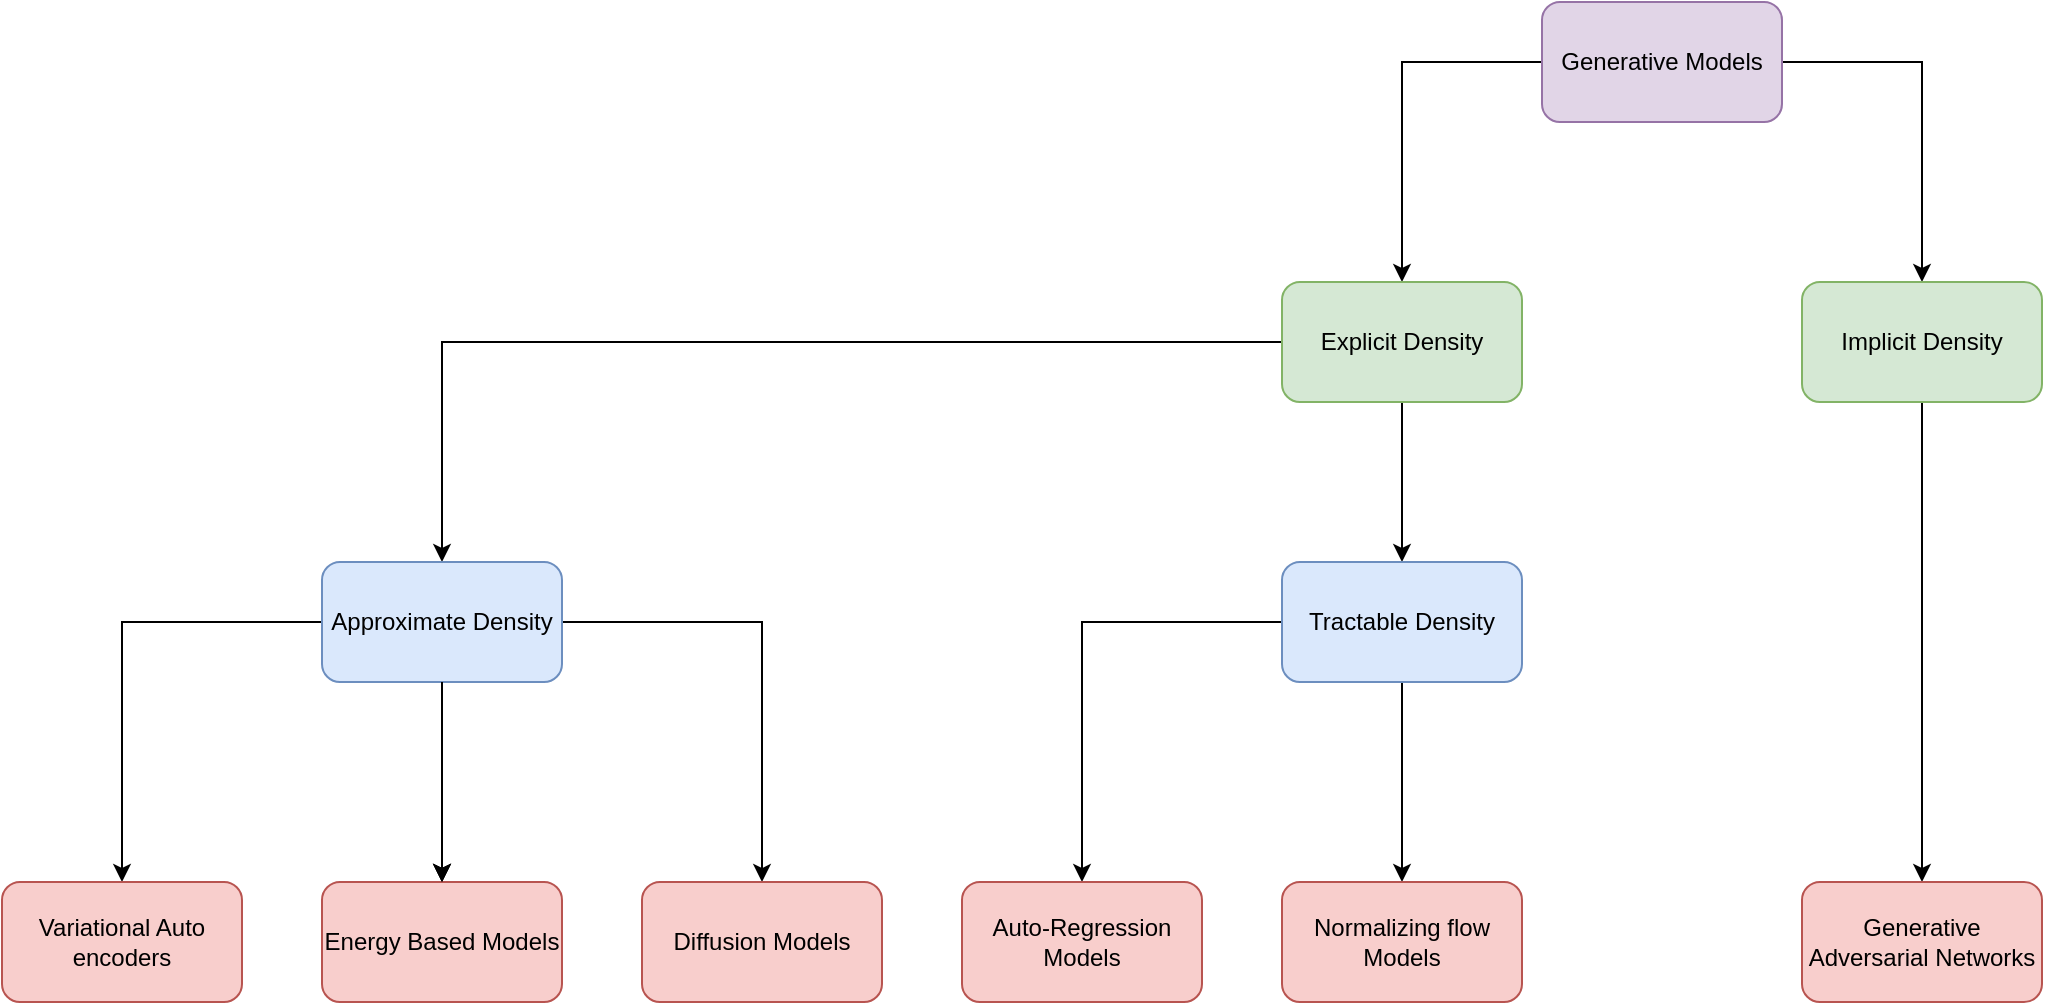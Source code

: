 <mxfile version="24.6.4" type="github" pages="3">
  <diagram name="Generative Modeling" id="2twwRFYKnPh-EqDGWzVh">
    <mxGraphModel dx="2035" dy="650" grid="0" gridSize="10" guides="1" tooltips="1" connect="1" arrows="1" fold="1" page="1" pageScale="1" pageWidth="850" pageHeight="1100" math="0" shadow="0">
      <root>
        <mxCell id="0" />
        <mxCell id="1" parent="0" />
        <mxCell id="_x90Vs7hyReQ9LNUQ3zL-3" value="" style="edgeStyle=orthogonalEdgeStyle;rounded=0;orthogonalLoop=1;jettySize=auto;html=1;" edge="1" parent="1" source="_x90Vs7hyReQ9LNUQ3zL-1" target="_x90Vs7hyReQ9LNUQ3zL-2">
          <mxGeometry relative="1" as="geometry" />
        </mxCell>
        <mxCell id="_x90Vs7hyReQ9LNUQ3zL-5" value="" style="edgeStyle=orthogonalEdgeStyle;rounded=0;orthogonalLoop=1;jettySize=auto;html=1;" edge="1" parent="1" source="_x90Vs7hyReQ9LNUQ3zL-1" target="_x90Vs7hyReQ9LNUQ3zL-4">
          <mxGeometry relative="1" as="geometry" />
        </mxCell>
        <mxCell id="_x90Vs7hyReQ9LNUQ3zL-1" value="Generative Models" style="rounded=1;whiteSpace=wrap;html=1;fillColor=#e1d5e7;strokeColor=#9673a6;" vertex="1" parent="1">
          <mxGeometry x="360" y="450" width="120" height="60" as="geometry" />
        </mxCell>
        <mxCell id="_x90Vs7hyReQ9LNUQ3zL-7" value="" style="edgeStyle=orthogonalEdgeStyle;rounded=0;orthogonalLoop=1;jettySize=auto;html=1;" edge="1" parent="1" source="_x90Vs7hyReQ9LNUQ3zL-2" target="_x90Vs7hyReQ9LNUQ3zL-6">
          <mxGeometry relative="1" as="geometry" />
        </mxCell>
        <mxCell id="_x90Vs7hyReQ9LNUQ3zL-9" value="" style="edgeStyle=orthogonalEdgeStyle;rounded=0;orthogonalLoop=1;jettySize=auto;html=1;" edge="1" parent="1" source="_x90Vs7hyReQ9LNUQ3zL-2" target="_x90Vs7hyReQ9LNUQ3zL-8">
          <mxGeometry relative="1" as="geometry" />
        </mxCell>
        <mxCell id="_x90Vs7hyReQ9LNUQ3zL-2" value="&lt;div&gt;Explicit Density&lt;/div&gt;" style="whiteSpace=wrap;html=1;rounded=1;fillColor=#d5e8d4;strokeColor=#82b366;" vertex="1" parent="1">
          <mxGeometry x="230" y="590" width="120" height="60" as="geometry" />
        </mxCell>
        <mxCell id="_x90Vs7hyReQ9LNUQ3zL-24" value="" style="edgeStyle=orthogonalEdgeStyle;rounded=0;orthogonalLoop=1;jettySize=auto;html=1;" edge="1" parent="1" source="_x90Vs7hyReQ9LNUQ3zL-4" target="_x90Vs7hyReQ9LNUQ3zL-23">
          <mxGeometry relative="1" as="geometry" />
        </mxCell>
        <mxCell id="_x90Vs7hyReQ9LNUQ3zL-4" value="&lt;div&gt;Implicit Density&lt;/div&gt;" style="whiteSpace=wrap;html=1;rounded=1;fillColor=#d5e8d4;strokeColor=#82b366;" vertex="1" parent="1">
          <mxGeometry x="490" y="590" width="120" height="60" as="geometry" />
        </mxCell>
        <mxCell id="_x90Vs7hyReQ9LNUQ3zL-20" value="" style="edgeStyle=orthogonalEdgeStyle;rounded=0;orthogonalLoop=1;jettySize=auto;html=1;" edge="1" parent="1" source="_x90Vs7hyReQ9LNUQ3zL-8" target="_x90Vs7hyReQ9LNUQ3zL-19">
          <mxGeometry relative="1" as="geometry" />
        </mxCell>
        <mxCell id="_x90Vs7hyReQ9LNUQ3zL-22" value="" style="edgeStyle=orthogonalEdgeStyle;rounded=0;orthogonalLoop=1;jettySize=auto;html=1;" edge="1" parent="1" source="_x90Vs7hyReQ9LNUQ3zL-8" target="_x90Vs7hyReQ9LNUQ3zL-21">
          <mxGeometry relative="1" as="geometry" />
        </mxCell>
        <mxCell id="_x90Vs7hyReQ9LNUQ3zL-8" value="Tractable Density" style="whiteSpace=wrap;html=1;rounded=1;fillColor=#dae8fc;strokeColor=#6c8ebf;" vertex="1" parent="1">
          <mxGeometry x="230" y="730" width="120" height="60" as="geometry" />
        </mxCell>
        <mxCell id="_x90Vs7hyReQ9LNUQ3zL-18" value="" style="group" vertex="1" connectable="0" parent="1">
          <mxGeometry x="-410" y="730" width="440" height="220" as="geometry" />
        </mxCell>
        <mxCell id="_x90Vs7hyReQ9LNUQ3zL-11" value="" style="edgeStyle=orthogonalEdgeStyle;rounded=0;orthogonalLoop=1;jettySize=auto;html=1;" edge="1" parent="_x90Vs7hyReQ9LNUQ3zL-18" source="_x90Vs7hyReQ9LNUQ3zL-6" target="_x90Vs7hyReQ9LNUQ3zL-10">
          <mxGeometry relative="1" as="geometry" />
        </mxCell>
        <mxCell id="_x90Vs7hyReQ9LNUQ3zL-15" value="" style="edgeStyle=orthogonalEdgeStyle;rounded=0;orthogonalLoop=1;jettySize=auto;html=1;" edge="1" parent="_x90Vs7hyReQ9LNUQ3zL-18" source="_x90Vs7hyReQ9LNUQ3zL-6" target="_x90Vs7hyReQ9LNUQ3zL-12">
          <mxGeometry relative="1" as="geometry" />
        </mxCell>
        <mxCell id="_x90Vs7hyReQ9LNUQ3zL-17" value="" style="edgeStyle=orthogonalEdgeStyle;rounded=0;orthogonalLoop=1;jettySize=auto;html=1;" edge="1" parent="_x90Vs7hyReQ9LNUQ3zL-18" source="_x90Vs7hyReQ9LNUQ3zL-6" target="_x90Vs7hyReQ9LNUQ3zL-16">
          <mxGeometry relative="1" as="geometry" />
        </mxCell>
        <mxCell id="_x90Vs7hyReQ9LNUQ3zL-6" value="Approximate Density" style="whiteSpace=wrap;html=1;rounded=1;container=1;fillColor=#dae8fc;strokeColor=#6c8ebf;" vertex="1" parent="_x90Vs7hyReQ9LNUQ3zL-18">
          <mxGeometry x="160" width="120" height="60" as="geometry" />
        </mxCell>
        <mxCell id="_x90Vs7hyReQ9LNUQ3zL-10" value="Variational Auto encoders" style="whiteSpace=wrap;html=1;rounded=1;fillColor=#f8cecc;strokeColor=#b85450;" vertex="1" parent="_x90Vs7hyReQ9LNUQ3zL-18">
          <mxGeometry y="160" width="120" height="60" as="geometry" />
        </mxCell>
        <mxCell id="_x90Vs7hyReQ9LNUQ3zL-12" value="Energy Based Models" style="whiteSpace=wrap;html=1;rounded=1;fillColor=#f8cecc;strokeColor=#b85450;" vertex="1" parent="_x90Vs7hyReQ9LNUQ3zL-18">
          <mxGeometry x="160" y="160" width="120" height="60" as="geometry" />
        </mxCell>
        <mxCell id="_x90Vs7hyReQ9LNUQ3zL-16" value="Diffusion Models" style="whiteSpace=wrap;html=1;rounded=1;fillColor=#f8cecc;strokeColor=#b85450;" vertex="1" parent="_x90Vs7hyReQ9LNUQ3zL-18">
          <mxGeometry x="320" y="160" width="120" height="60" as="geometry" />
        </mxCell>
        <mxCell id="_x90Vs7hyReQ9LNUQ3zL-13" value="" style="edgeStyle=orthogonalEdgeStyle;rounded=0;orthogonalLoop=1;jettySize=auto;html=1;" edge="1" parent="_x90Vs7hyReQ9LNUQ3zL-18" source="_x90Vs7hyReQ9LNUQ3zL-6" target="_x90Vs7hyReQ9LNUQ3zL-12">
          <mxGeometry relative="1" as="geometry" />
        </mxCell>
        <mxCell id="_x90Vs7hyReQ9LNUQ3zL-14" value="" style="edgeStyle=orthogonalEdgeStyle;rounded=0;orthogonalLoop=1;jettySize=auto;html=1;" edge="1" parent="_x90Vs7hyReQ9LNUQ3zL-18" source="_x90Vs7hyReQ9LNUQ3zL-6" target="_x90Vs7hyReQ9LNUQ3zL-12">
          <mxGeometry relative="1" as="geometry" />
        </mxCell>
        <mxCell id="_x90Vs7hyReQ9LNUQ3zL-19" value="Auto-Regression Models" style="whiteSpace=wrap;html=1;rounded=1;fillColor=#f8cecc;strokeColor=#b85450;" vertex="1" parent="1">
          <mxGeometry x="70" y="890" width="120" height="60" as="geometry" />
        </mxCell>
        <mxCell id="_x90Vs7hyReQ9LNUQ3zL-21" value="Normalizing flow Models" style="whiteSpace=wrap;html=1;rounded=1;fillColor=#f8cecc;strokeColor=#b85450;" vertex="1" parent="1">
          <mxGeometry x="230" y="890" width="120" height="60" as="geometry" />
        </mxCell>
        <mxCell id="_x90Vs7hyReQ9LNUQ3zL-23" value="Generative Adversarial Networks" style="whiteSpace=wrap;html=1;rounded=1;fillColor=#f8cecc;strokeColor=#b85450;" vertex="1" parent="1">
          <mxGeometry x="490" y="890" width="120" height="60" as="geometry" />
        </mxCell>
      </root>
    </mxGraphModel>
  </diagram>
  <diagram id="U_z89uWIbdy9F-BOnnWu" name="Introduction to Gen Models">
    <mxGraphModel grid="0" page="1" gridSize="10" guides="1" tooltips="1" connect="1" arrows="1" fold="1" pageScale="1" pageWidth="850" pageHeight="1100" math="0" shadow="0">
      <root>
        <mxCell id="0" />
        <mxCell id="1" parent="0" />
        <mxCell id="V_1LdJSa5a2FXDRnTQCA-1" value="&lt;div align=&quot;center&quot;&gt;&lt;blockquote&gt;&lt;font face=&quot;Times New Roman&quot;&gt;&lt;br&gt;&lt;/font&gt;&lt;p&gt;&lt;font face=&quot;ssa3SeXLzV_pogOGW6h4&quot;&gt;Generative modeling is a branch of machine learning that involves &lt;br&gt;training a model to produce new data that is similar to a given dataset.&lt;/font&gt;&lt;/p&gt;&lt;/blockquote&gt;&lt;/div&gt;" style="text;html=1;align=center;verticalAlign=middle;resizable=0;points=[];autosize=1;strokeColor=none;fillColor=none;" vertex="1" parent="1">
          <mxGeometry x="9" y="6" width="501" height="97" as="geometry" />
        </mxCell>
        <mxCell id="V_1LdJSa5a2FXDRnTQCA-9" value="" style="edgeStyle=orthogonalEdgeStyle;rounded=0;orthogonalLoop=1;jettySize=auto;html=1;" edge="1" parent="1" source="V_1LdJSa5a2FXDRnTQCA-5" target="V_1LdJSa5a2FXDRnTQCA-8">
          <mxGeometry relative="1" as="geometry" />
        </mxCell>
        <mxCell id="V_1LdJSa5a2FXDRnTQCA-10" value="&lt;div&gt;Training&lt;/div&gt;" style="edgeLabel;html=1;align=center;verticalAlign=middle;resizable=0;points=[];" vertex="1" connectable="0" parent="V_1LdJSa5a2FXDRnTQCA-9">
          <mxGeometry x="-0.098" y="-2" relative="1" as="geometry">
            <mxPoint as="offset" />
          </mxGeometry>
        </mxCell>
        <mxCell id="V_1LdJSa5a2FXDRnTQCA-5" value="Training Data" style="shape=document;whiteSpace=wrap;html=1;boundedLbl=1;dashed=0;flipH=1;fillColor=#ffe6cc;strokeColor=#d79b00;" vertex="1" parent="1">
          <mxGeometry x="86" y="238" width="100" height="70" as="geometry" />
        </mxCell>
        <mxCell id="V_1LdJSa5a2FXDRnTQCA-7" style="edgeStyle=orthogonalEdgeStyle;rounded=0;orthogonalLoop=1;jettySize=auto;html=1;entryX=1;entryY=0.75;entryDx=0;entryDy=0;" edge="1" parent="1" source="V_1LdJSa5a2FXDRnTQCA-6" target="V_1LdJSa5a2FXDRnTQCA-5">
          <mxGeometry relative="1" as="geometry" />
        </mxCell>
        <mxCell id="V_1LdJSa5a2FXDRnTQCA-6" value="An Observation" style="text;html=1;align=center;verticalAlign=middle;resizable=0;points=[];autosize=1;strokeColor=none;fillColor=none;" vertex="1" parent="1">
          <mxGeometry x="157" y="357" width="101" height="26" as="geometry" />
        </mxCell>
        <mxCell id="V_1LdJSa5a2FXDRnTQCA-12" value="" style="edgeStyle=orthogonalEdgeStyle;rounded=0;orthogonalLoop=1;jettySize=auto;html=1;" edge="1" parent="1" source="V_1LdJSa5a2FXDRnTQCA-8" target="V_1LdJSa5a2FXDRnTQCA-11">
          <mxGeometry relative="1" as="geometry" />
        </mxCell>
        <mxCell id="V_1LdJSa5a2FXDRnTQCA-13" value="Sampling" style="edgeLabel;html=1;align=center;verticalAlign=middle;resizable=0;points=[];" vertex="1" connectable="0" parent="V_1LdJSa5a2FXDRnTQCA-12">
          <mxGeometry x="-0.226" y="-2" relative="1" as="geometry">
            <mxPoint x="11" y="-2" as="offset" />
          </mxGeometry>
        </mxCell>
        <mxCell id="V_1LdJSa5a2FXDRnTQCA-8" value="Generative Model" style="rounded=1;whiteSpace=wrap;html=1;dashed=0;fillColor=#e1d5e7;strokeColor=#9673a6;" vertex="1" parent="1">
          <mxGeometry x="307" y="243" width="120" height="60" as="geometry" />
        </mxCell>
        <mxCell id="V_1LdJSa5a2FXDRnTQCA-11" value="Generated Samples" style="shape=document;whiteSpace=wrap;html=1;boundedLbl=1;fillColor=#d5e8d4;strokeColor=#82b366;rounded=1;dashed=0;" vertex="1" parent="1">
          <mxGeometry x="630" y="233" width="120" height="80" as="geometry" />
        </mxCell>
        <mxCell id="V_1LdJSa5a2FXDRnTQCA-16" style="edgeStyle=orthogonalEdgeStyle;rounded=0;orthogonalLoop=1;jettySize=auto;html=1;entryX=0;entryY=0.5;entryDx=0;entryDy=0;" edge="1" parent="1" source="V_1LdJSa5a2FXDRnTQCA-15" target="V_1LdJSa5a2FXDRnTQCA-11">
          <mxGeometry relative="1" as="geometry">
            <mxPoint x="506" y="273" as="targetPoint" />
          </mxGeometry>
        </mxCell>
        <mxCell id="V_1LdJSa5a2FXDRnTQCA-15" value="Random noise" style="shape=manualInput;whiteSpace=wrap;html=1;" vertex="1" parent="1">
          <mxGeometry x="457" y="343" width="80" height="80" as="geometry" />
        </mxCell>
        <mxCell id="V_1LdJSa5a2FXDRnTQCA-17" value="&lt;div align=&quot;left&quot;&gt;&lt;ul&gt;&lt;li&gt;&lt;font face=&quot;Times New Roman&quot;&gt;An observation is a single data point in the training data&lt;/font&gt;&lt;/li&gt;&lt;li&gt;&lt;font face=&quot;Times New Roman&quot;&gt;Each observation contains features&lt;/font&gt;&lt;/li&gt;&lt;li&gt;&lt;font face=&quot;Times New Roman&quot;&gt;Pictures have pixels, texts can be group of words.&lt;/font&gt;&lt;/li&gt;&lt;/ul&gt;&lt;/div&gt;" style="text;html=1;align=left;verticalAlign=middle;resizable=0;points=[];autosize=1;strokeColor=none;fillColor=none;" vertex="1" parent="1">
          <mxGeometry x="18" y="369" width="379" height="85" as="geometry" />
        </mxCell>
        <mxCell id="V_1LdJSa5a2FXDRnTQCA-18" value="&lt;div&gt;&lt;font face=&quot;Times New Roman&quot;&gt;A Generative model must be Probabilistic than deterministic.&amp;nbsp;&lt;/font&gt;&lt;/div&gt;&lt;div&gt;&lt;font face=&quot;Times New Roman&quot;&gt;Meaning, we want a different output every time. &lt;/font&gt;&lt;/div&gt;" style="text;html=1;align=center;verticalAlign=middle;resizable=0;points=[];autosize=1;strokeColor=none;fillColor=none;" vertex="1" parent="1">
          <mxGeometry x="410" y="93" width="370" height="45" as="geometry" />
        </mxCell>
        <mxCell id="V_1LdJSa5a2FXDRnTQCA-19" value="&lt;div&gt;&lt;font face=&quot;Times New Roman&quot;&gt;The goal is to build a model that mimics an unknown probabilistic distribution&lt;/font&gt;&lt;/div&gt;&lt;div&gt;&lt;font face=&quot;Times New Roman&quot;&gt;as closely as possible and then sample distinct observations from the output&lt;/font&gt;&lt;/div&gt;" style="text;html=1;align=center;verticalAlign=middle;resizable=0;points=[];autosize=1;strokeColor=none;fillColor=none;" vertex="1" parent="1">
          <mxGeometry x="219" y="476" width="468" height="45" as="geometry" />
        </mxCell>
        <UserObject label="&lt;font face=&quot;Times New Roman&quot;&gt;In order to understand what Gen Models do, we need to understand its counterpart, the discriminative model&lt;/font&gt;" link="data:page/id,B2MJmdyROVD5cbEraPJT" id="5_PVhEBwd4kYhgC_LVfL-1">
          <mxCell style="text;html=1;align=center;verticalAlign=middle;resizable=0;points=[];autosize=1;strokeColor=none;fillColor=none;" vertex="1" parent="1">
            <mxGeometry x="104" y="549" width="643" height="28" as="geometry" />
          </mxCell>
        </UserObject>
      </root>
    </mxGraphModel>
  </diagram>
  <diagram id="B2MJmdyROVD5cbEraPJT" name="Discriminative Modeling">
    <mxGraphModel grid="0" page="1" gridSize="10" guides="1" tooltips="1" connect="1" arrows="1" fold="1" pageScale="1" pageWidth="850" pageHeight="1100" math="0" shadow="0">
      <root>
        <mxCell id="0" />
        <mxCell id="1" parent="0" />
        <mxCell id="9oaUT98gLW-_9wO18Rvq-1" value="" style="edgeStyle=orthogonalEdgeStyle;rounded=0;orthogonalLoop=1;jettySize=auto;html=1;" edge="1" parent="1" source="9oaUT98gLW-_9wO18Rvq-3" target="9oaUT98gLW-_9wO18Rvq-6">
          <mxGeometry relative="1" as="geometry" />
        </mxCell>
        <mxCell id="9oaUT98gLW-_9wO18Rvq-2" value="&lt;div&gt;Training&lt;/div&gt;" style="edgeLabel;html=1;align=center;verticalAlign=middle;resizable=0;points=[];" vertex="1" connectable="0" parent="9oaUT98gLW-_9wO18Rvq-1">
          <mxGeometry x="-0.098" y="-2" relative="1" as="geometry">
            <mxPoint as="offset" />
          </mxGeometry>
        </mxCell>
        <mxCell id="9oaUT98gLW-_9wO18Rvq-3" value="Training Data" style="shape=document;whiteSpace=wrap;html=1;boundedLbl=1;dashed=0;flipH=1;fillColor=#ffe6cc;strokeColor=#d79b00;" vertex="1" parent="1">
          <mxGeometry x="86" y="238" width="100" height="70" as="geometry" />
        </mxCell>
        <mxCell id="9oaUT98gLW-_9wO18Rvq-4" value="" style="edgeStyle=orthogonalEdgeStyle;rounded=0;orthogonalLoop=1;jettySize=auto;html=1;" edge="1" parent="1" source="9oaUT98gLW-_9wO18Rvq-6" target="9oaUT98gLW-_9wO18Rvq-7">
          <mxGeometry relative="1" as="geometry" />
        </mxCell>
        <mxCell id="9oaUT98gLW-_9wO18Rvq-5" value="Prediction" style="edgeLabel;html=1;align=center;verticalAlign=middle;resizable=0;points=[];" vertex="1" connectable="0" parent="9oaUT98gLW-_9wO18Rvq-4">
          <mxGeometry x="-0.226" y="-2" relative="1" as="geometry">
            <mxPoint x="11" y="-2" as="offset" />
          </mxGeometry>
        </mxCell>
        <mxCell id="9oaUT98gLW-_9wO18Rvq-6" value="Discriminative Model" style="rounded=1;whiteSpace=wrap;html=1;dashed=0;fillColor=#e1d5e7;strokeColor=#9673a6;" vertex="1" parent="1">
          <mxGeometry x="307" y="243" width="120" height="60" as="geometry" />
        </mxCell>
        <mxCell id="9oaUT98gLW-_9wO18Rvq-7" value="Generated Samples" style="shape=document;whiteSpace=wrap;html=1;boundedLbl=1;fillColor=#d5e8d4;strokeColor=#82b366;rounded=1;dashed=0;" vertex="1" parent="1">
          <mxGeometry x="630" y="233" width="120" height="80" as="geometry" />
        </mxCell>
        <mxCell id="5-7qdLWdwSFdwPSt_3sr-3" style="edgeStyle=orthogonalEdgeStyle;rounded=0;orthogonalLoop=1;jettySize=auto;html=1;" edge="1" parent="1" source="5-7qdLWdwSFdwPSt_3sr-1" target="9oaUT98gLW-_9wO18Rvq-3">
          <mxGeometry relative="1" as="geometry" />
        </mxCell>
        <mxCell id="5-7qdLWdwSFdwPSt_3sr-1" value="Label" style="text;html=1;align=center;verticalAlign=middle;resizable=0;points=[];autosize=1;strokeColor=none;fillColor=none;" vertex="1" parent="1">
          <mxGeometry x="45" y="398" width="47" height="26" as="geometry" />
        </mxCell>
        <mxCell id="5-7qdLWdwSFdwPSt_3sr-4" style="edgeStyle=orthogonalEdgeStyle;rounded=0;orthogonalLoop=1;jettySize=auto;html=1;" edge="1" parent="1" source="5-7qdLWdwSFdwPSt_3sr-2" target="9oaUT98gLW-_9wO18Rvq-3">
          <mxGeometry relative="1" as="geometry" />
        </mxCell>
        <mxCell id="5-7qdLWdwSFdwPSt_3sr-2" value="Observation" style="text;html=1;align=center;verticalAlign=middle;resizable=0;points=[];autosize=1;strokeColor=none;fillColor=none;" vertex="1" parent="1">
          <mxGeometry x="126" y="398" width="83" height="26" as="geometry" />
        </mxCell>
        <mxCell id="5-7qdLWdwSFdwPSt_3sr-5" value="&lt;font face=&quot;Times New Roman&quot;&gt;Discriminative modeling aims to model the probability of a label y given some observation X.&lt;svg aria-hidden=&quot;true&quot; xmlns:xlink=&quot;http://www.w3.org/1999/xlink&quot; viewBox=&quot;0 -444 607 444&quot; height=&quot;1.005ex&quot; width=&quot;1.373ex&quot; xmlns=&quot;http://www.w3.org/2000/svg&quot; style=&quot;vertical-align: 0px;&quot;&gt;&lt;defs&gt;&lt;/defs&gt;&lt;/svg&gt;&lt;svg aria-hidden=&quot;true&quot; xmlns:xlink=&quot;http://www.w3.org/1999/xlink&quot; viewBox=&quot;0 -444 607 444&quot; height=&quot;1.005ex&quot; width=&quot;1.373ex&quot; xmlns=&quot;http://www.w3.org/2000/svg&quot; style=&quot;vertical-align: 0px;&quot;&gt;&lt;g transform=&quot;scale(1,-1)&quot; stroke-width=&quot;0&quot; fill=&quot;currentColor&quot; stroke=&quot;currentColor&quot;&gt;&lt;g data-mml-node=&quot;math&quot;&gt;&lt;g data-mml-node=&quot;mi&quot;&gt;&lt;use data-c=&quot;1D431&quot;&gt;&lt;/use&gt;&lt;/g&gt;&lt;/g&gt;&lt;/g&gt;&lt;/svg&gt;&lt;/font&gt;" style="text;html=1;align=center;verticalAlign=middle;resizable=0;points=[];autosize=1;strokeColor=none;fillColor=none;" vertex="1" parent="1">
          <mxGeometry x="142" y="94" width="567" height="28" as="geometry" />
        </mxCell>
        <mxCell id="5-7qdLWdwSFdwPSt_3sr-6" value="&lt;div&gt;&lt;font face=&quot;Times New Roman&quot;&gt;If we were able to build a perfect discriminative model to identify Van &lt;br/&gt;Gogh paintings,&lt;/font&gt;&lt;/div&gt;&lt;div&gt;&lt;font face=&quot;Vs3LM4PrwMPcyHT5-RH5&quot;&gt;&amp;nbsp;it would still have no idea how to create a painting &lt;br/&gt;that looks like a Van Gogh.&lt;/font&gt;&lt;/div&gt;&lt;div&gt;&lt;font face=&quot;Vs3LM4PrwMPcyHT5-RH5&quot;&gt;&amp;nbsp;It can only output probabilities against &lt;br/&gt;existing images, as this is what it has been trained to do&lt;/font&gt;&lt;/div&gt;" style="text;html=1;align=center;verticalAlign=middle;resizable=0;points=[];autosize=1;strokeColor=none;fillColor=none;" vertex="1" parent="1">
          <mxGeometry x="194" y="456" width="419" height="110" as="geometry" />
        </mxCell>
      </root>
    </mxGraphModel>
  </diagram>
</mxfile>
